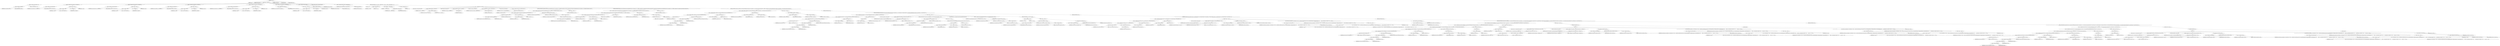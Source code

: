 digraph "&lt;init&gt;" {  
"76" [label = <(METHOD,&lt;init&gt;)<SUB>198</SUB>> ]
"8" [label = <(PARAM,this)<SUB>198</SUB>> ]
"77" [label = <(PARAM,final Class bean)<SUB>198</SUB>> ]
"78" [label = <(BLOCK,&lt;empty&gt;,&lt;empty&gt;)<SUB>198</SUB>> ]
"79" [label = <(&lt;operator&gt;.assignment,Method addText = null)<SUB>111</SUB>> ]
"80" [label = <(&lt;operator&gt;.fieldAccess,this.addText)<SUB>111</SUB>> ]
"81" [label = <(IDENTIFIER,this,Method addText = null)<SUB>111</SUB>> ]
"82" [label = <(FIELD_IDENTIFIER,addText,addText)<SUB>111</SUB>> ]
"83" [label = <(LITERAL,null,Method addText = null)<SUB>111</SUB>> ]
"84" [label = <(&lt;operator&gt;.assignment,this.attributeTypes = new Hashtable())<SUB>199</SUB>> ]
"85" [label = <(&lt;operator&gt;.fieldAccess,this.attributeTypes)<SUB>199</SUB>> ]
"86" [label = <(IDENTIFIER,this,this.attributeTypes = new Hashtable())<SUB>199</SUB>> ]
"87" [label = <(FIELD_IDENTIFIER,attributeTypes,attributeTypes)<SUB>199</SUB>> ]
"88" [label = <(BLOCK,&lt;empty&gt;,&lt;empty&gt;)<SUB>199</SUB>> ]
"89" [label = <(&lt;operator&gt;.assignment,&lt;empty&gt;)> ]
"90" [label = <(IDENTIFIER,$obj2,&lt;empty&gt;)> ]
"91" [label = <(&lt;operator&gt;.alloc,new Hashtable())<SUB>199</SUB>> ]
"92" [label = <(&lt;init&gt;,new Hashtable())<SUB>199</SUB>> ]
"93" [label = <(IDENTIFIER,$obj2,new Hashtable())> ]
"94" [label = <(IDENTIFIER,$obj2,&lt;empty&gt;)> ]
"95" [label = <(&lt;operator&gt;.assignment,this.attributeSetters = new Hashtable())<SUB>200</SUB>> ]
"96" [label = <(&lt;operator&gt;.fieldAccess,this.attributeSetters)<SUB>200</SUB>> ]
"97" [label = <(IDENTIFIER,this,this.attributeSetters = new Hashtable())<SUB>200</SUB>> ]
"98" [label = <(FIELD_IDENTIFIER,attributeSetters,attributeSetters)<SUB>200</SUB>> ]
"99" [label = <(BLOCK,&lt;empty&gt;,&lt;empty&gt;)<SUB>200</SUB>> ]
"100" [label = <(&lt;operator&gt;.assignment,&lt;empty&gt;)> ]
"101" [label = <(IDENTIFIER,$obj3,&lt;empty&gt;)> ]
"102" [label = <(&lt;operator&gt;.alloc,new Hashtable())<SUB>200</SUB>> ]
"103" [label = <(&lt;init&gt;,new Hashtable())<SUB>200</SUB>> ]
"104" [label = <(IDENTIFIER,$obj3,new Hashtable())> ]
"105" [label = <(IDENTIFIER,$obj3,&lt;empty&gt;)> ]
"106" [label = <(&lt;operator&gt;.assignment,this.nestedTypes = new Hashtable())<SUB>201</SUB>> ]
"107" [label = <(&lt;operator&gt;.fieldAccess,this.nestedTypes)<SUB>201</SUB>> ]
"108" [label = <(IDENTIFIER,this,this.nestedTypes = new Hashtable())<SUB>201</SUB>> ]
"109" [label = <(FIELD_IDENTIFIER,nestedTypes,nestedTypes)<SUB>201</SUB>> ]
"110" [label = <(BLOCK,&lt;empty&gt;,&lt;empty&gt;)<SUB>201</SUB>> ]
"111" [label = <(&lt;operator&gt;.assignment,&lt;empty&gt;)> ]
"112" [label = <(IDENTIFIER,$obj4,&lt;empty&gt;)> ]
"113" [label = <(&lt;operator&gt;.alloc,new Hashtable())<SUB>201</SUB>> ]
"114" [label = <(&lt;init&gt;,new Hashtable())<SUB>201</SUB>> ]
"115" [label = <(IDENTIFIER,$obj4,new Hashtable())> ]
"116" [label = <(IDENTIFIER,$obj4,&lt;empty&gt;)> ]
"117" [label = <(&lt;operator&gt;.assignment,this.nestedCreators = new Hashtable())<SUB>202</SUB>> ]
"118" [label = <(&lt;operator&gt;.fieldAccess,this.nestedCreators)<SUB>202</SUB>> ]
"119" [label = <(IDENTIFIER,this,this.nestedCreators = new Hashtable())<SUB>202</SUB>> ]
"120" [label = <(FIELD_IDENTIFIER,nestedCreators,nestedCreators)<SUB>202</SUB>> ]
"121" [label = <(BLOCK,&lt;empty&gt;,&lt;empty&gt;)<SUB>202</SUB>> ]
"122" [label = <(&lt;operator&gt;.assignment,&lt;empty&gt;)> ]
"123" [label = <(IDENTIFIER,$obj5,&lt;empty&gt;)> ]
"124" [label = <(&lt;operator&gt;.alloc,new Hashtable())<SUB>202</SUB>> ]
"125" [label = <(&lt;init&gt;,new Hashtable())<SUB>202</SUB>> ]
"126" [label = <(IDENTIFIER,$obj5,new Hashtable())> ]
"127" [label = <(IDENTIFIER,$obj5,&lt;empty&gt;)> ]
"128" [label = <(&lt;operator&gt;.assignment,this.nestedStorers = new Hashtable())<SUB>203</SUB>> ]
"129" [label = <(&lt;operator&gt;.fieldAccess,this.nestedStorers)<SUB>203</SUB>> ]
"130" [label = <(IDENTIFIER,this,this.nestedStorers = new Hashtable())<SUB>203</SUB>> ]
"131" [label = <(FIELD_IDENTIFIER,nestedStorers,nestedStorers)<SUB>203</SUB>> ]
"132" [label = <(BLOCK,&lt;empty&gt;,&lt;empty&gt;)<SUB>203</SUB>> ]
"133" [label = <(&lt;operator&gt;.assignment,&lt;empty&gt;)> ]
"134" [label = <(IDENTIFIER,$obj6,&lt;empty&gt;)> ]
"135" [label = <(&lt;operator&gt;.alloc,new Hashtable())<SUB>203</SUB>> ]
"136" [label = <(&lt;init&gt;,new Hashtable())<SUB>203</SUB>> ]
"137" [label = <(IDENTIFIER,$obj6,new Hashtable())> ]
"138" [label = <(IDENTIFIER,$obj6,&lt;empty&gt;)> ]
"139" [label = <(&lt;operator&gt;.assignment,this.bean = bean)<SUB>205</SUB>> ]
"140" [label = <(&lt;operator&gt;.fieldAccess,this.bean)<SUB>205</SUB>> ]
"7" [label = <(IDENTIFIER,this,this.bean = bean)<SUB>205</SUB>> ]
"141" [label = <(FIELD_IDENTIFIER,bean,bean)<SUB>205</SUB>> ]
"142" [label = <(IDENTIFIER,bean,this.bean = bean)<SUB>205</SUB>> ]
"143" [label = <(LOCAL,Method[] methods: java.lang.reflect.Method[])> ]
"144" [label = <(&lt;operator&gt;.assignment,Method[] methods = bean.getMethods())<SUB>207</SUB>> ]
"145" [label = <(IDENTIFIER,methods,Method[] methods = bean.getMethods())<SUB>207</SUB>> ]
"146" [label = <(getMethods,bean.getMethods())<SUB>207</SUB>> ]
"147" [label = <(IDENTIFIER,bean,bean.getMethods())<SUB>207</SUB>> ]
"148" [label = <(CONTROL_STRUCTURE,for (int i = 0; Some(i &lt; methods.length); i++),for (int i = 0; Some(i &lt; methods.length); i++))<SUB>208</SUB>> ]
"149" [label = <(LOCAL,int i: int)> ]
"150" [label = <(&lt;operator&gt;.assignment,int i = 0)<SUB>208</SUB>> ]
"151" [label = <(IDENTIFIER,i,int i = 0)<SUB>208</SUB>> ]
"152" [label = <(LITERAL,0,int i = 0)<SUB>208</SUB>> ]
"153" [label = <(&lt;operator&gt;.lessThan,i &lt; methods.length)<SUB>208</SUB>> ]
"154" [label = <(IDENTIFIER,i,i &lt; methods.length)<SUB>208</SUB>> ]
"155" [label = <(&lt;operator&gt;.fieldAccess,methods.length)<SUB>208</SUB>> ]
"156" [label = <(IDENTIFIER,methods,i &lt; methods.length)<SUB>208</SUB>> ]
"157" [label = <(FIELD_IDENTIFIER,length,length)<SUB>208</SUB>> ]
"158" [label = <(&lt;operator&gt;.postIncrement,i++)<SUB>208</SUB>> ]
"159" [label = <(IDENTIFIER,i,i++)<SUB>208</SUB>> ]
"160" [label = <(BLOCK,&lt;empty&gt;,&lt;empty&gt;)<SUB>208</SUB>> ]
"161" [label = <(LOCAL,Method m: java.lang.reflect.Method)> ]
"162" [label = <(&lt;operator&gt;.assignment,Method m = methods[i])<SUB>209</SUB>> ]
"163" [label = <(IDENTIFIER,m,Method m = methods[i])<SUB>209</SUB>> ]
"164" [label = <(&lt;operator&gt;.indexAccess,methods[i])<SUB>209</SUB>> ]
"165" [label = <(IDENTIFIER,methods,Method m = methods[i])<SUB>209</SUB>> ]
"166" [label = <(IDENTIFIER,i,Method m = methods[i])<SUB>209</SUB>> ]
"167" [label = <(LOCAL,String name: java.lang.String)> ]
"168" [label = <(&lt;operator&gt;.assignment,String name = m.getName())<SUB>210</SUB>> ]
"169" [label = <(IDENTIFIER,name,String name = m.getName())<SUB>210</SUB>> ]
"170" [label = <(getName,m.getName())<SUB>210</SUB>> ]
"171" [label = <(IDENTIFIER,m,m.getName())<SUB>210</SUB>> ]
"172" [label = <(LOCAL,Class returnType: java.lang.Class)> ]
"173" [label = <(&lt;operator&gt;.assignment,Class returnType = m.getReturnType())<SUB>211</SUB>> ]
"174" [label = <(IDENTIFIER,returnType,Class returnType = m.getReturnType())<SUB>211</SUB>> ]
"175" [label = <(getReturnType,m.getReturnType())<SUB>211</SUB>> ]
"176" [label = <(IDENTIFIER,m,m.getReturnType())<SUB>211</SUB>> ]
"177" [label = <(LOCAL,Class[] args: java.lang.Class[])> ]
"178" [label = <(&lt;operator&gt;.assignment,Class[] args = m.getParameterTypes())<SUB>212</SUB>> ]
"179" [label = <(IDENTIFIER,args,Class[] args = m.getParameterTypes())<SUB>212</SUB>> ]
"180" [label = <(getParameterTypes,m.getParameterTypes())<SUB>212</SUB>> ]
"181" [label = <(IDENTIFIER,m,m.getParameterTypes())<SUB>212</SUB>> ]
"182" [label = <(CONTROL_STRUCTURE,if (org.apache.tools.ant.Task.class.isAssignableFrom(bean) &amp;&amp; args.length == 1 &amp;&amp; isHiddenSetMethod(name, args[0])),if (org.apache.tools.ant.Task.class.isAssignableFrom(bean) &amp;&amp; args.length == 1 &amp;&amp; isHiddenSetMethod(name, args[0])))<SUB>215</SUB>> ]
"183" [label = <(&lt;operator&gt;.logicalAnd,org.apache.tools.ant.Task.class.isAssignableFrom(bean) &amp;&amp; args.length == 1 &amp;&amp; isHiddenSetMethod(name, args[0]))<SUB>215</SUB>> ]
"184" [label = <(&lt;operator&gt;.logicalAnd,org.apache.tools.ant.Task.class.isAssignableFrom(bean) &amp;&amp; args.length == 1)<SUB>215</SUB>> ]
"185" [label = <(isAssignableFrom,isAssignableFrom(bean))<SUB>215</SUB>> ]
"186" [label = <(&lt;operator&gt;.fieldAccess,org.apache.tools.ant.Task.class)<SUB>215</SUB>> ]
"187" [label = <(IDENTIFIER,org.apache.tools.ant.Task,isAssignableFrom(bean))<SUB>215</SUB>> ]
"188" [label = <(FIELD_IDENTIFIER,class,class)<SUB>215</SUB>> ]
"189" [label = <(IDENTIFIER,bean,isAssignableFrom(bean))<SUB>215</SUB>> ]
"190" [label = <(&lt;operator&gt;.equals,args.length == 1)<SUB>216</SUB>> ]
"191" [label = <(&lt;operator&gt;.fieldAccess,args.length)<SUB>216</SUB>> ]
"192" [label = <(IDENTIFIER,args,args.length == 1)<SUB>216</SUB>> ]
"193" [label = <(FIELD_IDENTIFIER,length,length)<SUB>216</SUB>> ]
"194" [label = <(LITERAL,1,args.length == 1)<SUB>216</SUB>> ]
"195" [label = <(isHiddenSetMethod,this.isHiddenSetMethod(name, args[0]))<SUB>216</SUB>> ]
"9" [label = <(IDENTIFIER,this,this.isHiddenSetMethod(name, args[0]))<SUB>216</SUB>> ]
"196" [label = <(IDENTIFIER,name,this.isHiddenSetMethod(name, args[0]))<SUB>216</SUB>> ]
"197" [label = <(&lt;operator&gt;.indexAccess,args[0])<SUB>216</SUB>> ]
"198" [label = <(IDENTIFIER,args,this.isHiddenSetMethod(name, args[0]))<SUB>216</SUB>> ]
"199" [label = <(LITERAL,0,this.isHiddenSetMethod(name, args[0]))<SUB>216</SUB>> ]
"200" [label = <(BLOCK,&lt;empty&gt;,&lt;empty&gt;)<SUB>216</SUB>> ]
"201" [label = <(CONTROL_STRUCTURE,continue;,continue;)<SUB>217</SUB>> ]
"202" [label = <(CONTROL_STRUCTURE,if (org.apache.tools.ant.TaskContainer.class.isAssignableFrom(bean) &amp;&amp; args.length == 1 &amp;&amp; &quot;addTask&quot;.equals(name) &amp;&amp; org.apache.tools.ant.Task.class.equals(args[0])),if (org.apache.tools.ant.TaskContainer.class.isAssignableFrom(bean) &amp;&amp; args.length == 1 &amp;&amp; &quot;addTask&quot;.equals(name) &amp;&amp; org.apache.tools.ant.Task.class.equals(args[0])))<SUB>221</SUB>> ]
"203" [label = <(&lt;operator&gt;.logicalAnd,org.apache.tools.ant.TaskContainer.class.isAssignableFrom(bean) &amp;&amp; args.length == 1 &amp;&amp; &quot;addTask&quot;.equals(name) &amp;&amp; org.apache.tools.ant.Task.class.equals(args[0]))<SUB>221</SUB>> ]
"204" [label = <(&lt;operator&gt;.logicalAnd,org.apache.tools.ant.TaskContainer.class.isAssignableFrom(bean) &amp;&amp; args.length == 1 &amp;&amp; &quot;addTask&quot;.equals(name))<SUB>221</SUB>> ]
"205" [label = <(&lt;operator&gt;.logicalAnd,org.apache.tools.ant.TaskContainer.class.isAssignableFrom(bean) &amp;&amp; args.length == 1)<SUB>221</SUB>> ]
"206" [label = <(isAssignableFrom,isAssignableFrom(bean))<SUB>221</SUB>> ]
"207" [label = <(&lt;operator&gt;.fieldAccess,org.apache.tools.ant.TaskContainer.class)<SUB>221</SUB>> ]
"208" [label = <(IDENTIFIER,org.apache.tools.ant.TaskContainer,isAssignableFrom(bean))<SUB>221</SUB>> ]
"209" [label = <(FIELD_IDENTIFIER,class,class)<SUB>221</SUB>> ]
"210" [label = <(IDENTIFIER,bean,isAssignableFrom(bean))<SUB>221</SUB>> ]
"211" [label = <(&lt;operator&gt;.equals,args.length == 1)<SUB>222</SUB>> ]
"212" [label = <(&lt;operator&gt;.fieldAccess,args.length)<SUB>222</SUB>> ]
"213" [label = <(IDENTIFIER,args,args.length == 1)<SUB>222</SUB>> ]
"214" [label = <(FIELD_IDENTIFIER,length,length)<SUB>222</SUB>> ]
"215" [label = <(LITERAL,1,args.length == 1)<SUB>222</SUB>> ]
"216" [label = <(equals,this.equals(name))<SUB>222</SUB>> ]
"217" [label = <(LITERAL,&quot;addTask&quot;,this.equals(name))<SUB>222</SUB>> ]
"218" [label = <(IDENTIFIER,name,this.equals(name))<SUB>222</SUB>> ]
"219" [label = <(equals,equals(args[0]))<SUB>223</SUB>> ]
"220" [label = <(&lt;operator&gt;.fieldAccess,org.apache.tools.ant.Task.class)<SUB>223</SUB>> ]
"221" [label = <(IDENTIFIER,org.apache.tools.ant.Task,equals(args[0]))<SUB>223</SUB>> ]
"222" [label = <(FIELD_IDENTIFIER,class,class)<SUB>223</SUB>> ]
"223" [label = <(&lt;operator&gt;.indexAccess,args[0])<SUB>223</SUB>> ]
"224" [label = <(IDENTIFIER,args,equals(args[0]))<SUB>223</SUB>> ]
"225" [label = <(LITERAL,0,equals(args[0]))<SUB>223</SUB>> ]
"226" [label = <(BLOCK,&lt;empty&gt;,&lt;empty&gt;)<SUB>223</SUB>> ]
"227" [label = <(CONTROL_STRUCTURE,continue;,continue;)<SUB>224</SUB>> ]
"228" [label = <(CONTROL_STRUCTURE,if (&quot;addText&quot;.equals(name) &amp;&amp; java.lang.Void.TYPE.equals(returnType) &amp;&amp; args.length == 1 &amp;&amp; java.lang.String.class.equals(args[0])),if (&quot;addText&quot;.equals(name) &amp;&amp; java.lang.Void.TYPE.equals(returnType) &amp;&amp; args.length == 1 &amp;&amp; java.lang.String.class.equals(args[0])))<SUB>228</SUB>> ]
"229" [label = <(&lt;operator&gt;.logicalAnd,&quot;addText&quot;.equals(name) &amp;&amp; java.lang.Void.TYPE.equals(returnType) &amp;&amp; args.length == 1 &amp;&amp; java.lang.String.class.equals(args[0]))<SUB>228</SUB>> ]
"230" [label = <(&lt;operator&gt;.logicalAnd,&quot;addText&quot;.equals(name) &amp;&amp; java.lang.Void.TYPE.equals(returnType) &amp;&amp; args.length == 1)<SUB>228</SUB>> ]
"231" [label = <(&lt;operator&gt;.logicalAnd,&quot;addText&quot;.equals(name) &amp;&amp; java.lang.Void.TYPE.equals(returnType))<SUB>228</SUB>> ]
"232" [label = <(equals,this.equals(name))<SUB>228</SUB>> ]
"233" [label = <(LITERAL,&quot;addText&quot;,this.equals(name))<SUB>228</SUB>> ]
"234" [label = <(IDENTIFIER,name,this.equals(name))<SUB>228</SUB>> ]
"235" [label = <(equals,java.lang.Void.TYPE.equals(returnType))<SUB>229</SUB>> ]
"236" [label = <(&lt;operator&gt;.fieldAccess,java.lang.Void.TYPE)<SUB>229</SUB>> ]
"237" [label = <(&lt;operator&gt;.fieldAccess,java.lang.Void)<SUB>229</SUB>> ]
"238" [label = <(&lt;operator&gt;.fieldAccess,java.lang)<SUB>229</SUB>> ]
"239" [label = <(IDENTIFIER,java,java.lang.Void.TYPE.equals(returnType))<SUB>229</SUB>> ]
"240" [label = <(FIELD_IDENTIFIER,lang,lang)<SUB>229</SUB>> ]
"241" [label = <(FIELD_IDENTIFIER,Void,Void)<SUB>229</SUB>> ]
"242" [label = <(FIELD_IDENTIFIER,TYPE,TYPE)<SUB>229</SUB>> ]
"243" [label = <(IDENTIFIER,returnType,java.lang.Void.TYPE.equals(returnType))<SUB>229</SUB>> ]
"244" [label = <(&lt;operator&gt;.equals,args.length == 1)<SUB>230</SUB>> ]
"245" [label = <(&lt;operator&gt;.fieldAccess,args.length)<SUB>230</SUB>> ]
"246" [label = <(IDENTIFIER,args,args.length == 1)<SUB>230</SUB>> ]
"247" [label = <(FIELD_IDENTIFIER,length,length)<SUB>230</SUB>> ]
"248" [label = <(LITERAL,1,args.length == 1)<SUB>230</SUB>> ]
"249" [label = <(equals,this.equals(args[0]))<SUB>231</SUB>> ]
"250" [label = <(&lt;operator&gt;.fieldAccess,java.lang.String.class)<SUB>231</SUB>> ]
"251" [label = <(IDENTIFIER,java.lang.String,this.equals(args[0]))<SUB>231</SUB>> ]
"252" [label = <(FIELD_IDENTIFIER,class,class)<SUB>231</SUB>> ]
"253" [label = <(&lt;operator&gt;.indexAccess,args[0])<SUB>231</SUB>> ]
"254" [label = <(IDENTIFIER,args,this.equals(args[0]))<SUB>231</SUB>> ]
"255" [label = <(LITERAL,0,this.equals(args[0]))<SUB>231</SUB>> ]
"256" [label = <(BLOCK,&lt;empty&gt;,&lt;empty&gt;)<SUB>231</SUB>> ]
"257" [label = <(&lt;operator&gt;.assignment,this.addText = methods[i])<SUB>233</SUB>> ]
"258" [label = <(&lt;operator&gt;.fieldAccess,this.addText)<SUB>233</SUB>> ]
"259" [label = <(IDENTIFIER,this,this.addText = methods[i])<SUB>233</SUB>> ]
"260" [label = <(FIELD_IDENTIFIER,addText,addText)<SUB>233</SUB>> ]
"261" [label = <(&lt;operator&gt;.indexAccess,methods[i])<SUB>233</SUB>> ]
"262" [label = <(IDENTIFIER,methods,this.addText = methods[i])<SUB>233</SUB>> ]
"263" [label = <(IDENTIFIER,i,this.addText = methods[i])<SUB>233</SUB>> ]
"264" [label = <(CONTROL_STRUCTURE,else,else)<SUB>235</SUB>> ]
"265" [label = <(CONTROL_STRUCTURE,if (name.startsWith(&quot;set&quot;) &amp;&amp; java.lang.Void.TYPE.equals(returnType) &amp;&amp; args.length == 1 &amp;&amp; !args[0].isArray()),if (name.startsWith(&quot;set&quot;) &amp;&amp; java.lang.Void.TYPE.equals(returnType) &amp;&amp; args.length == 1 &amp;&amp; !args[0].isArray()))<SUB>235</SUB>> ]
"266" [label = <(&lt;operator&gt;.logicalAnd,name.startsWith(&quot;set&quot;) &amp;&amp; java.lang.Void.TYPE.equals(returnType) &amp;&amp; args.length == 1 &amp;&amp; !args[0].isArray())<SUB>235</SUB>> ]
"267" [label = <(&lt;operator&gt;.logicalAnd,name.startsWith(&quot;set&quot;) &amp;&amp; java.lang.Void.TYPE.equals(returnType) &amp;&amp; args.length == 1)<SUB>235</SUB>> ]
"268" [label = <(&lt;operator&gt;.logicalAnd,name.startsWith(&quot;set&quot;) &amp;&amp; java.lang.Void.TYPE.equals(returnType))<SUB>235</SUB>> ]
"269" [label = <(startsWith,name.startsWith(&quot;set&quot;))<SUB>235</SUB>> ]
"270" [label = <(IDENTIFIER,name,name.startsWith(&quot;set&quot;))<SUB>235</SUB>> ]
"271" [label = <(LITERAL,&quot;set&quot;,name.startsWith(&quot;set&quot;))<SUB>235</SUB>> ]
"272" [label = <(equals,java.lang.Void.TYPE.equals(returnType))<SUB>236</SUB>> ]
"273" [label = <(&lt;operator&gt;.fieldAccess,java.lang.Void.TYPE)<SUB>236</SUB>> ]
"274" [label = <(&lt;operator&gt;.fieldAccess,java.lang.Void)<SUB>236</SUB>> ]
"275" [label = <(&lt;operator&gt;.fieldAccess,java.lang)<SUB>236</SUB>> ]
"276" [label = <(IDENTIFIER,java,java.lang.Void.TYPE.equals(returnType))<SUB>236</SUB>> ]
"277" [label = <(FIELD_IDENTIFIER,lang,lang)<SUB>236</SUB>> ]
"278" [label = <(FIELD_IDENTIFIER,Void,Void)<SUB>236</SUB>> ]
"279" [label = <(FIELD_IDENTIFIER,TYPE,TYPE)<SUB>236</SUB>> ]
"280" [label = <(IDENTIFIER,returnType,java.lang.Void.TYPE.equals(returnType))<SUB>236</SUB>> ]
"281" [label = <(&lt;operator&gt;.equals,args.length == 1)<SUB>237</SUB>> ]
"282" [label = <(&lt;operator&gt;.fieldAccess,args.length)<SUB>237</SUB>> ]
"283" [label = <(IDENTIFIER,args,args.length == 1)<SUB>237</SUB>> ]
"284" [label = <(FIELD_IDENTIFIER,length,length)<SUB>237</SUB>> ]
"285" [label = <(LITERAL,1,args.length == 1)<SUB>237</SUB>> ]
"286" [label = <(&lt;operator&gt;.logicalNot,!args[0].isArray())<SUB>238</SUB>> ]
"287" [label = <(isArray,this.isArray())<SUB>238</SUB>> ]
"288" [label = <(&lt;operator&gt;.indexAccess,args[0])<SUB>238</SUB>> ]
"289" [label = <(IDENTIFIER,args,this.isArray())<SUB>238</SUB>> ]
"290" [label = <(LITERAL,0,this.isArray())<SUB>238</SUB>> ]
"291" [label = <(BLOCK,&lt;empty&gt;,&lt;empty&gt;)<SUB>238</SUB>> ]
"292" [label = <(LOCAL,String propName: java.lang.String)> ]
"293" [label = <(&lt;operator&gt;.assignment,String propName = this.getPropertyName(name, &quot;set&quot;))<SUB>240</SUB>> ]
"294" [label = <(IDENTIFIER,propName,String propName = this.getPropertyName(name, &quot;set&quot;))<SUB>240</SUB>> ]
"295" [label = <(getPropertyName,this.getPropertyName(name, &quot;set&quot;))<SUB>240</SUB>> ]
"10" [label = <(IDENTIFIER,this,this.getPropertyName(name, &quot;set&quot;))<SUB>240</SUB>> ]
"296" [label = <(IDENTIFIER,name,this.getPropertyName(name, &quot;set&quot;))<SUB>240</SUB>> ]
"297" [label = <(LITERAL,&quot;set&quot;,this.getPropertyName(name, &quot;set&quot;))<SUB>240</SUB>> ]
"298" [label = <(CONTROL_STRUCTURE,if (attributeSetters.get(propName) != null),if (attributeSetters.get(propName) != null))<SUB>241</SUB>> ]
"299" [label = <(&lt;operator&gt;.notEquals,attributeSetters.get(propName) != null)<SUB>241</SUB>> ]
"300" [label = <(get,attributeSetters.get(propName))<SUB>241</SUB>> ]
"301" [label = <(&lt;operator&gt;.fieldAccess,this.attributeSetters)<SUB>241</SUB>> ]
"302" [label = <(IDENTIFIER,this,attributeSetters.get(propName))<SUB>241</SUB>> ]
"303" [label = <(FIELD_IDENTIFIER,attributeSetters,attributeSetters)<SUB>241</SUB>> ]
"304" [label = <(IDENTIFIER,propName,attributeSetters.get(propName))<SUB>241</SUB>> ]
"305" [label = <(LITERAL,null,attributeSetters.get(propName) != null)<SUB>241</SUB>> ]
"306" [label = <(BLOCK,&lt;empty&gt;,&lt;empty&gt;)<SUB>241</SUB>> ]
"307" [label = <(CONTROL_STRUCTURE,if (java.lang.String.class.equals(args[0])),if (java.lang.String.class.equals(args[0])))<SUB>242</SUB>> ]
"308" [label = <(equals,this.equals(args[0]))<SUB>242</SUB>> ]
"309" [label = <(&lt;operator&gt;.fieldAccess,java.lang.String.class)<SUB>242</SUB>> ]
"310" [label = <(IDENTIFIER,java.lang.String,this.equals(args[0]))<SUB>242</SUB>> ]
"311" [label = <(FIELD_IDENTIFIER,class,class)<SUB>242</SUB>> ]
"312" [label = <(&lt;operator&gt;.indexAccess,args[0])<SUB>242</SUB>> ]
"313" [label = <(IDENTIFIER,args,this.equals(args[0]))<SUB>242</SUB>> ]
"314" [label = <(LITERAL,0,this.equals(args[0]))<SUB>242</SUB>> ]
"315" [label = <(BLOCK,&lt;empty&gt;,&lt;empty&gt;)<SUB>242</SUB>> ]
"316" [label = <(CONTROL_STRUCTURE,continue;,continue;)<SUB>249</SUB>> ]
"317" [label = <(LOCAL,AttributeSetter as: org.apache.tools.ant.IntrospectionHelper$AttributeSetter)> ]
"318" [label = <(&lt;operator&gt;.assignment,IntrospectionHelper$AttributeSetter as = this.createAttributeSetter(m, args[0]))<SUB>262</SUB>> ]
"319" [label = <(IDENTIFIER,as,IntrospectionHelper$AttributeSetter as = this.createAttributeSetter(m, args[0]))<SUB>262</SUB>> ]
"320" [label = <(createAttributeSetter,this.createAttributeSetter(m, args[0]))<SUB>262</SUB>> ]
"11" [label = <(IDENTIFIER,this,this.createAttributeSetter(m, args[0]))<SUB>262</SUB>> ]
"321" [label = <(IDENTIFIER,m,this.createAttributeSetter(m, args[0]))<SUB>262</SUB>> ]
"322" [label = <(&lt;operator&gt;.indexAccess,args[0])<SUB>262</SUB>> ]
"323" [label = <(IDENTIFIER,args,this.createAttributeSetter(m, args[0]))<SUB>262</SUB>> ]
"324" [label = <(LITERAL,0,this.createAttributeSetter(m, args[0]))<SUB>262</SUB>> ]
"325" [label = <(CONTROL_STRUCTURE,if (as != null),if (as != null))<SUB>263</SUB>> ]
"326" [label = <(&lt;operator&gt;.notEquals,as != null)<SUB>263</SUB>> ]
"327" [label = <(IDENTIFIER,as,as != null)<SUB>263</SUB>> ]
"328" [label = <(LITERAL,null,as != null)<SUB>263</SUB>> ]
"329" [label = <(BLOCK,&lt;empty&gt;,&lt;empty&gt;)<SUB>263</SUB>> ]
"330" [label = <(put,attributeTypes.put(propName, args[0]))<SUB>264</SUB>> ]
"331" [label = <(&lt;operator&gt;.fieldAccess,this.attributeTypes)<SUB>264</SUB>> ]
"332" [label = <(IDENTIFIER,this,attributeTypes.put(propName, args[0]))<SUB>264</SUB>> ]
"333" [label = <(FIELD_IDENTIFIER,attributeTypes,attributeTypes)<SUB>264</SUB>> ]
"334" [label = <(IDENTIFIER,propName,attributeTypes.put(propName, args[0]))<SUB>264</SUB>> ]
"335" [label = <(&lt;operator&gt;.indexAccess,args[0])<SUB>264</SUB>> ]
"336" [label = <(IDENTIFIER,args,attributeTypes.put(propName, args[0]))<SUB>264</SUB>> ]
"337" [label = <(LITERAL,0,attributeTypes.put(propName, args[0]))<SUB>264</SUB>> ]
"338" [label = <(put,attributeSetters.put(propName, as))<SUB>265</SUB>> ]
"339" [label = <(&lt;operator&gt;.fieldAccess,this.attributeSetters)<SUB>265</SUB>> ]
"340" [label = <(IDENTIFIER,this,attributeSetters.put(propName, as))<SUB>265</SUB>> ]
"341" [label = <(FIELD_IDENTIFIER,attributeSetters,attributeSetters)<SUB>265</SUB>> ]
"342" [label = <(IDENTIFIER,propName,attributeSetters.put(propName, as))<SUB>265</SUB>> ]
"343" [label = <(IDENTIFIER,as,attributeSetters.put(propName, as))<SUB>265</SUB>> ]
"344" [label = <(CONTROL_STRUCTURE,else,else)<SUB>268</SUB>> ]
"345" [label = <(CONTROL_STRUCTURE,if (name.startsWith(&quot;create&quot;) &amp;&amp; !returnType.isArray() &amp;&amp; !returnType.isPrimitive() &amp;&amp; args.length == 0),if (name.startsWith(&quot;create&quot;) &amp;&amp; !returnType.isArray() &amp;&amp; !returnType.isPrimitive() &amp;&amp; args.length == 0))<SUB>268</SUB>> ]
"346" [label = <(&lt;operator&gt;.logicalAnd,name.startsWith(&quot;create&quot;) &amp;&amp; !returnType.isArray() &amp;&amp; !returnType.isPrimitive() &amp;&amp; args.length == 0)<SUB>268</SUB>> ]
"347" [label = <(&lt;operator&gt;.logicalAnd,name.startsWith(&quot;create&quot;) &amp;&amp; !returnType.isArray() &amp;&amp; !returnType.isPrimitive())<SUB>268</SUB>> ]
"348" [label = <(&lt;operator&gt;.logicalAnd,name.startsWith(&quot;create&quot;) &amp;&amp; !returnType.isArray())<SUB>268</SUB>> ]
"349" [label = <(startsWith,name.startsWith(&quot;create&quot;))<SUB>268</SUB>> ]
"350" [label = <(IDENTIFIER,name,name.startsWith(&quot;create&quot;))<SUB>268</SUB>> ]
"351" [label = <(LITERAL,&quot;create&quot;,name.startsWith(&quot;create&quot;))<SUB>268</SUB>> ]
"352" [label = <(&lt;operator&gt;.logicalNot,!returnType.isArray())<SUB>269</SUB>> ]
"353" [label = <(isArray,returnType.isArray())<SUB>269</SUB>> ]
"354" [label = <(IDENTIFIER,returnType,returnType.isArray())<SUB>269</SUB>> ]
"355" [label = <(&lt;operator&gt;.logicalNot,!returnType.isPrimitive())<SUB>270</SUB>> ]
"356" [label = <(isPrimitive,returnType.isPrimitive())<SUB>270</SUB>> ]
"357" [label = <(IDENTIFIER,returnType,returnType.isPrimitive())<SUB>270</SUB>> ]
"358" [label = <(&lt;operator&gt;.equals,args.length == 0)<SUB>271</SUB>> ]
"359" [label = <(&lt;operator&gt;.fieldAccess,args.length)<SUB>271</SUB>> ]
"360" [label = <(IDENTIFIER,args,args.length == 0)<SUB>271</SUB>> ]
"361" [label = <(FIELD_IDENTIFIER,length,length)<SUB>271</SUB>> ]
"362" [label = <(LITERAL,0,args.length == 0)<SUB>271</SUB>> ]
"363" [label = <(BLOCK,&lt;empty&gt;,&lt;empty&gt;)<SUB>271</SUB>> ]
"364" [label = <(LOCAL,String propName: java.lang.String)> ]
"365" [label = <(&lt;operator&gt;.assignment,String propName = this.getPropertyName(name, &quot;create&quot;))<SUB>273</SUB>> ]
"366" [label = <(IDENTIFIER,propName,String propName = this.getPropertyName(name, &quot;create&quot;))<SUB>273</SUB>> ]
"367" [label = <(getPropertyName,this.getPropertyName(name, &quot;create&quot;))<SUB>273</SUB>> ]
"12" [label = <(IDENTIFIER,this,this.getPropertyName(name, &quot;create&quot;))<SUB>273</SUB>> ]
"368" [label = <(IDENTIFIER,name,this.getPropertyName(name, &quot;create&quot;))<SUB>273</SUB>> ]
"369" [label = <(LITERAL,&quot;create&quot;,this.getPropertyName(name, &quot;create&quot;))<SUB>273</SUB>> ]
"370" [label = <(put,nestedTypes.put(propName, returnType))<SUB>274</SUB>> ]
"371" [label = <(&lt;operator&gt;.fieldAccess,this.nestedTypes)<SUB>274</SUB>> ]
"372" [label = <(IDENTIFIER,this,nestedTypes.put(propName, returnType))<SUB>274</SUB>> ]
"373" [label = <(FIELD_IDENTIFIER,nestedTypes,nestedTypes)<SUB>274</SUB>> ]
"374" [label = <(IDENTIFIER,propName,nestedTypes.put(propName, returnType))<SUB>274</SUB>> ]
"375" [label = <(IDENTIFIER,returnType,nestedTypes.put(propName, returnType))<SUB>274</SUB>> ]
"376" [label = <(put,nestedCreators.put(propName, new NestedCreator() {\012\012    public Object create(Object parent) throws InvocationTargetException, IllegalAccessException {\012        return m.invoke(parent, new Object[] {});\012    }\012}))<SUB>275</SUB>> ]
"377" [label = <(&lt;operator&gt;.fieldAccess,this.nestedCreators)<SUB>275</SUB>> ]
"378" [label = <(IDENTIFIER,this,nestedCreators.put(propName, new NestedCreator() {\012\012    public Object create(Object parent) throws InvocationTargetException, IllegalAccessException {\012        return m.invoke(parent, new Object[] {});\012    }\012}))<SUB>275</SUB>> ]
"379" [label = <(FIELD_IDENTIFIER,nestedCreators,nestedCreators)<SUB>275</SUB>> ]
"380" [label = <(IDENTIFIER,propName,nestedCreators.put(propName, new NestedCreator() {\012\012    public Object create(Object parent) throws InvocationTargetException, IllegalAccessException {\012        return m.invoke(parent, new Object[] {});\012    }\012}))<SUB>275</SUB>> ]
"381" [label = <(BLOCK,&lt;empty&gt;,&lt;empty&gt;)<SUB>275</SUB>> ]
"382" [label = <(&lt;operator&gt;.assignment,&lt;empty&gt;)> ]
"383" [label = <(IDENTIFIER,$obj7,&lt;empty&gt;)> ]
"384" [label = <(&lt;operator&gt;.alloc,new NestedCreator() {\012\012    public Object create(Object parent) throws InvocationTargetException, IllegalAccessException {\012        return m.invoke(parent, new Object[] {});\012    }\012})<SUB>275</SUB>> ]
"385" [label = <(&lt;init&gt;,new NestedCreator() {\012\012    public Object create(Object parent) throws InvocationTargetException, IllegalAccessException {\012        return m.invoke(parent, new Object[] {});\012    }\012})<SUB>275</SUB>> ]
"386" [label = <(IDENTIFIER,$obj7,new NestedCreator() {\012\012    public Object create(Object parent) throws InvocationTargetException, IllegalAccessException {\012        return m.invoke(parent, new Object[] {});\012    }\012})> ]
"387" [label = <(IDENTIFIER,$obj7,&lt;empty&gt;)> ]
"388" [label = <(remove,nestedStorers.remove(propName))<SUB>285</SUB>> ]
"389" [label = <(&lt;operator&gt;.fieldAccess,this.nestedStorers)<SUB>285</SUB>> ]
"390" [label = <(IDENTIFIER,this,nestedStorers.remove(propName))<SUB>285</SUB>> ]
"391" [label = <(FIELD_IDENTIFIER,nestedStorers,nestedStorers)<SUB>285</SUB>> ]
"392" [label = <(IDENTIFIER,propName,nestedStorers.remove(propName))<SUB>285</SUB>> ]
"393" [label = <(CONTROL_STRUCTURE,else,else)<SUB>287</SUB>> ]
"394" [label = <(CONTROL_STRUCTURE,if (name.startsWith(&quot;addConfigured&quot;) &amp;&amp; java.lang.Void.TYPE.equals(returnType) &amp;&amp; args.length == 1 &amp;&amp; !java.lang.String.class.equals(args[0]) &amp;&amp; !args[0].isArray() &amp;&amp; !args[0].isPrimitive()),if (name.startsWith(&quot;addConfigured&quot;) &amp;&amp; java.lang.Void.TYPE.equals(returnType) &amp;&amp; args.length == 1 &amp;&amp; !java.lang.String.class.equals(args[0]) &amp;&amp; !args[0].isArray() &amp;&amp; !args[0].isPrimitive()))<SUB>287</SUB>> ]
"395" [label = <(&lt;operator&gt;.logicalAnd,name.startsWith(&quot;addConfigured&quot;) &amp;&amp; java.lang.Void.TYPE.equals(returnType) &amp;&amp; args.length == 1 &amp;&amp; !java.lang.String.class.equals(args[0]) &amp;&amp; !args[0].isArray() &amp;&amp; !args[0].isPrimitive())<SUB>287</SUB>> ]
"396" [label = <(&lt;operator&gt;.logicalAnd,name.startsWith(&quot;addConfigured&quot;) &amp;&amp; java.lang.Void.TYPE.equals(returnType) &amp;&amp; args.length == 1 &amp;&amp; !java.lang.String.class.equals(args[0]) &amp;&amp; !args[0].isArray())<SUB>287</SUB>> ]
"397" [label = <(&lt;operator&gt;.logicalAnd,name.startsWith(&quot;addConfigured&quot;) &amp;&amp; java.lang.Void.TYPE.equals(returnType) &amp;&amp; args.length == 1 &amp;&amp; !java.lang.String.class.equals(args[0]))<SUB>287</SUB>> ]
"398" [label = <(&lt;operator&gt;.logicalAnd,name.startsWith(&quot;addConfigured&quot;) &amp;&amp; java.lang.Void.TYPE.equals(returnType) &amp;&amp; args.length == 1)<SUB>287</SUB>> ]
"399" [label = <(&lt;operator&gt;.logicalAnd,name.startsWith(&quot;addConfigured&quot;) &amp;&amp; java.lang.Void.TYPE.equals(returnType))<SUB>287</SUB>> ]
"400" [label = <(startsWith,name.startsWith(&quot;addConfigured&quot;))<SUB>287</SUB>> ]
"401" [label = <(IDENTIFIER,name,name.startsWith(&quot;addConfigured&quot;))<SUB>287</SUB>> ]
"402" [label = <(LITERAL,&quot;addConfigured&quot;,name.startsWith(&quot;addConfigured&quot;))<SUB>287</SUB>> ]
"403" [label = <(equals,java.lang.Void.TYPE.equals(returnType))<SUB>288</SUB>> ]
"404" [label = <(&lt;operator&gt;.fieldAccess,java.lang.Void.TYPE)<SUB>288</SUB>> ]
"405" [label = <(&lt;operator&gt;.fieldAccess,java.lang.Void)<SUB>288</SUB>> ]
"406" [label = <(&lt;operator&gt;.fieldAccess,java.lang)<SUB>288</SUB>> ]
"407" [label = <(IDENTIFIER,java,java.lang.Void.TYPE.equals(returnType))<SUB>288</SUB>> ]
"408" [label = <(FIELD_IDENTIFIER,lang,lang)<SUB>288</SUB>> ]
"409" [label = <(FIELD_IDENTIFIER,Void,Void)<SUB>288</SUB>> ]
"410" [label = <(FIELD_IDENTIFIER,TYPE,TYPE)<SUB>288</SUB>> ]
"411" [label = <(IDENTIFIER,returnType,java.lang.Void.TYPE.equals(returnType))<SUB>288</SUB>> ]
"412" [label = <(&lt;operator&gt;.equals,args.length == 1)<SUB>289</SUB>> ]
"413" [label = <(&lt;operator&gt;.fieldAccess,args.length)<SUB>289</SUB>> ]
"414" [label = <(IDENTIFIER,args,args.length == 1)<SUB>289</SUB>> ]
"415" [label = <(FIELD_IDENTIFIER,length,length)<SUB>289</SUB>> ]
"416" [label = <(LITERAL,1,args.length == 1)<SUB>289</SUB>> ]
"417" [label = <(&lt;operator&gt;.logicalNot,!java.lang.String.class.equals(args[0]))<SUB>290</SUB>> ]
"418" [label = <(equals,this.equals(args[0]))<SUB>290</SUB>> ]
"419" [label = <(&lt;operator&gt;.fieldAccess,java.lang.String.class)<SUB>290</SUB>> ]
"420" [label = <(IDENTIFIER,java.lang.String,this.equals(args[0]))<SUB>290</SUB>> ]
"421" [label = <(FIELD_IDENTIFIER,class,class)<SUB>290</SUB>> ]
"422" [label = <(&lt;operator&gt;.indexAccess,args[0])<SUB>290</SUB>> ]
"423" [label = <(IDENTIFIER,args,this.equals(args[0]))<SUB>290</SUB>> ]
"424" [label = <(LITERAL,0,this.equals(args[0]))<SUB>290</SUB>> ]
"425" [label = <(&lt;operator&gt;.logicalNot,!args[0].isArray())<SUB>291</SUB>> ]
"426" [label = <(isArray,this.isArray())<SUB>291</SUB>> ]
"427" [label = <(&lt;operator&gt;.indexAccess,args[0])<SUB>291</SUB>> ]
"428" [label = <(IDENTIFIER,args,this.isArray())<SUB>291</SUB>> ]
"429" [label = <(LITERAL,0,this.isArray())<SUB>291</SUB>> ]
"430" [label = <(&lt;operator&gt;.logicalNot,!args[0].isPrimitive())<SUB>292</SUB>> ]
"431" [label = <(isPrimitive,this.isPrimitive())<SUB>292</SUB>> ]
"432" [label = <(&lt;operator&gt;.indexAccess,args[0])<SUB>292</SUB>> ]
"433" [label = <(IDENTIFIER,args,this.isPrimitive())<SUB>292</SUB>> ]
"434" [label = <(LITERAL,0,this.isPrimitive())<SUB>292</SUB>> ]
"435" [label = <(BLOCK,&lt;empty&gt;,&lt;empty&gt;)<SUB>292</SUB>> ]
"436" [label = <(CONTROL_STRUCTURE,try,try)<SUB>294</SUB>> ]
"437" [label = <(BLOCK,try,try)<SUB>294</SUB>> ]
"438" [label = <(LOCAL,Constructor c: java.lang.reflect.Constructor)> ]
"439" [label = <(&lt;operator&gt;.assignment,Constructor c = this.getConstructor(new Class[] {}))<SUB>295</SUB>> ]
"440" [label = <(IDENTIFIER,c,Constructor c = this.getConstructor(new Class[] {}))<SUB>295</SUB>> ]
"441" [label = <(getConstructor,this.getConstructor(new Class[] {}))<SUB>296</SUB>> ]
"442" [label = <(&lt;operator&gt;.indexAccess,args[0])<SUB>296</SUB>> ]
"443" [label = <(IDENTIFIER,args,this.getConstructor(new Class[] {}))<SUB>296</SUB>> ]
"444" [label = <(LITERAL,0,this.getConstructor(new Class[] {}))<SUB>296</SUB>> ]
"445" [label = <(&lt;operator&gt;.arrayInitializer,&lt;operator&gt;.arrayInitializer)<SUB>296</SUB>> ]
"446" [label = <(&lt;operator&gt;.arrayInitializer,new Class[] {})<SUB>296</SUB>> ]
"447" [label = <(LOCAL,String propName: java.lang.String)> ]
"448" [label = <(&lt;operator&gt;.assignment,String propName = this.getPropertyName(name, &quot;addConfigured&quot;))<SUB>297</SUB>> ]
"449" [label = <(IDENTIFIER,propName,String propName = this.getPropertyName(name, &quot;addConfigured&quot;))<SUB>297</SUB>> ]
"450" [label = <(getPropertyName,this.getPropertyName(name, &quot;addConfigured&quot;))<SUB>297</SUB>> ]
"13" [label = <(IDENTIFIER,this,this.getPropertyName(name, &quot;addConfigured&quot;))<SUB>297</SUB>> ]
"451" [label = <(IDENTIFIER,name,this.getPropertyName(name, &quot;addConfigured&quot;))<SUB>297</SUB>> ]
"452" [label = <(LITERAL,&quot;addConfigured&quot;,this.getPropertyName(name, &quot;addConfigured&quot;))<SUB>297</SUB>> ]
"453" [label = <(put,nestedTypes.put(propName, args[0]))<SUB>298</SUB>> ]
"454" [label = <(&lt;operator&gt;.fieldAccess,this.nestedTypes)<SUB>298</SUB>> ]
"455" [label = <(IDENTIFIER,this,nestedTypes.put(propName, args[0]))<SUB>298</SUB>> ]
"456" [label = <(FIELD_IDENTIFIER,nestedTypes,nestedTypes)<SUB>298</SUB>> ]
"457" [label = <(IDENTIFIER,propName,nestedTypes.put(propName, args[0]))<SUB>298</SUB>> ]
"458" [label = <(&lt;operator&gt;.indexAccess,args[0])<SUB>298</SUB>> ]
"459" [label = <(IDENTIFIER,args,nestedTypes.put(propName, args[0]))<SUB>298</SUB>> ]
"460" [label = <(LITERAL,0,nestedTypes.put(propName, args[0]))<SUB>298</SUB>> ]
"461" [label = <(put,nestedCreators.put(propName, new NestedCreator() {\012\012    public Object create(Object parent) throws InvocationTargetException, IllegalAccessException, InstantiationException {\012        Object o = c.newInstance(new Object[] {});\012        return o;\012    }\012}))<SUB>299</SUB>> ]
"462" [label = <(&lt;operator&gt;.fieldAccess,this.nestedCreators)<SUB>299</SUB>> ]
"463" [label = <(IDENTIFIER,this,nestedCreators.put(propName, new NestedCreator() {\012\012    public Object create(Object parent) throws InvocationTargetException, IllegalAccessException, InstantiationException {\012        Object o = c.newInstance(new Object[] {});\012        return o;\012    }\012}))<SUB>299</SUB>> ]
"464" [label = <(FIELD_IDENTIFIER,nestedCreators,nestedCreators)<SUB>299</SUB>> ]
"465" [label = <(IDENTIFIER,propName,nestedCreators.put(propName, new NestedCreator() {\012\012    public Object create(Object parent) throws InvocationTargetException, IllegalAccessException, InstantiationException {\012        Object o = c.newInstance(new Object[] {});\012        return o;\012    }\012}))<SUB>299</SUB>> ]
"466" [label = <(BLOCK,&lt;empty&gt;,&lt;empty&gt;)<SUB>299</SUB>> ]
"467" [label = <(&lt;operator&gt;.assignment,&lt;empty&gt;)> ]
"468" [label = <(IDENTIFIER,$obj8,&lt;empty&gt;)> ]
"469" [label = <(&lt;operator&gt;.alloc,new NestedCreator() {\012\012    public Object create(Object parent) throws InvocationTargetException, IllegalAccessException, InstantiationException {\012        Object o = c.newInstance(new Object[] {});\012        return o;\012    }\012})<SUB>299</SUB>> ]
"470" [label = <(&lt;init&gt;,new NestedCreator() {\012\012    public Object create(Object parent) throws InvocationTargetException, IllegalAccessException, InstantiationException {\012        Object o = c.newInstance(new Object[] {});\012        return o;\012    }\012})<SUB>299</SUB>> ]
"471" [label = <(IDENTIFIER,$obj8,new NestedCreator() {\012\012    public Object create(Object parent) throws InvocationTargetException, IllegalAccessException, InstantiationException {\012        Object o = c.newInstance(new Object[] {});\012        return o;\012    }\012})> ]
"472" [label = <(IDENTIFIER,$obj8,&lt;empty&gt;)> ]
"473" [label = <(put,nestedStorers.put(propName, new NestedStorer() {\012\012    public void store(Object parent, Object child) throws InvocationTargetException, IllegalAccessException, InstantiationException {\012        m.invoke(parent, new Object[] { child });\012    }\012}))<SUB>309</SUB>> ]
"474" [label = <(&lt;operator&gt;.fieldAccess,this.nestedStorers)<SUB>309</SUB>> ]
"475" [label = <(IDENTIFIER,this,nestedStorers.put(propName, new NestedStorer() {\012\012    public void store(Object parent, Object child) throws InvocationTargetException, IllegalAccessException, InstantiationException {\012        m.invoke(parent, new Object[] { child });\012    }\012}))<SUB>309</SUB>> ]
"476" [label = <(FIELD_IDENTIFIER,nestedStorers,nestedStorers)<SUB>309</SUB>> ]
"477" [label = <(IDENTIFIER,propName,nestedStorers.put(propName, new NestedStorer() {\012\012    public void store(Object parent, Object child) throws InvocationTargetException, IllegalAccessException, InstantiationException {\012        m.invoke(parent, new Object[] { child });\012    }\012}))<SUB>309</SUB>> ]
"478" [label = <(BLOCK,&lt;empty&gt;,&lt;empty&gt;)<SUB>309</SUB>> ]
"479" [label = <(&lt;operator&gt;.assignment,&lt;empty&gt;)> ]
"480" [label = <(IDENTIFIER,$obj9,&lt;empty&gt;)> ]
"481" [label = <(&lt;operator&gt;.alloc,new NestedStorer() {\012\012    public void store(Object parent, Object child) throws InvocationTargetException, IllegalAccessException, InstantiationException {\012        m.invoke(parent, new Object[] { child });\012    }\012})<SUB>309</SUB>> ]
"482" [label = <(&lt;init&gt;,new NestedStorer() {\012\012    public void store(Object parent, Object child) throws InvocationTargetException, IllegalAccessException, InstantiationException {\012        m.invoke(parent, new Object[] { child });\012    }\012})<SUB>309</SUB>> ]
"483" [label = <(IDENTIFIER,$obj9,new NestedStorer() {\012\012    public void store(Object parent, Object child) throws InvocationTargetException, IllegalAccessException, InstantiationException {\012        m.invoke(parent, new Object[] { child });\012    }\012})> ]
"484" [label = <(IDENTIFIER,$obj9,&lt;empty&gt;)> ]
"485" [label = <(BLOCK,catch,catch)> ]
"486" [label = <(BLOCK,&lt;empty&gt;,&lt;empty&gt;)<SUB>318</SUB>> ]
"487" [label = <(CONTROL_STRUCTURE,else,else)<SUB>320</SUB>> ]
"488" [label = <(CONTROL_STRUCTURE,if (name.startsWith(&quot;add&quot;) &amp;&amp; java.lang.Void.TYPE.equals(returnType) &amp;&amp; args.length == 1 &amp;&amp; !java.lang.String.class.equals(args[0]) &amp;&amp; !args[0].isArray() &amp;&amp; !args[0].isPrimitive()),if (name.startsWith(&quot;add&quot;) &amp;&amp; java.lang.Void.TYPE.equals(returnType) &amp;&amp; args.length == 1 &amp;&amp; !java.lang.String.class.equals(args[0]) &amp;&amp; !args[0].isArray() &amp;&amp; !args[0].isPrimitive()))<SUB>320</SUB>> ]
"489" [label = <(&lt;operator&gt;.logicalAnd,name.startsWith(&quot;add&quot;) &amp;&amp; java.lang.Void.TYPE.equals(returnType) &amp;&amp; args.length == 1 &amp;&amp; !java.lang.String.class.equals(args[0]) &amp;&amp; !args[0].isArray() &amp;&amp; !args[0].isPrimitive())<SUB>320</SUB>> ]
"490" [label = <(&lt;operator&gt;.logicalAnd,name.startsWith(&quot;add&quot;) &amp;&amp; java.lang.Void.TYPE.equals(returnType) &amp;&amp; args.length == 1 &amp;&amp; !java.lang.String.class.equals(args[0]) &amp;&amp; !args[0].isArray())<SUB>320</SUB>> ]
"491" [label = <(&lt;operator&gt;.logicalAnd,name.startsWith(&quot;add&quot;) &amp;&amp; java.lang.Void.TYPE.equals(returnType) &amp;&amp; args.length == 1 &amp;&amp; !java.lang.String.class.equals(args[0]))<SUB>320</SUB>> ]
"492" [label = <(&lt;operator&gt;.logicalAnd,name.startsWith(&quot;add&quot;) &amp;&amp; java.lang.Void.TYPE.equals(returnType) &amp;&amp; args.length == 1)<SUB>320</SUB>> ]
"493" [label = <(&lt;operator&gt;.logicalAnd,name.startsWith(&quot;add&quot;) &amp;&amp; java.lang.Void.TYPE.equals(returnType))<SUB>320</SUB>> ]
"494" [label = <(startsWith,name.startsWith(&quot;add&quot;))<SUB>320</SUB>> ]
"495" [label = <(IDENTIFIER,name,name.startsWith(&quot;add&quot;))<SUB>320</SUB>> ]
"496" [label = <(LITERAL,&quot;add&quot;,name.startsWith(&quot;add&quot;))<SUB>320</SUB>> ]
"497" [label = <(equals,java.lang.Void.TYPE.equals(returnType))<SUB>321</SUB>> ]
"498" [label = <(&lt;operator&gt;.fieldAccess,java.lang.Void.TYPE)<SUB>321</SUB>> ]
"499" [label = <(&lt;operator&gt;.fieldAccess,java.lang.Void)<SUB>321</SUB>> ]
"500" [label = <(&lt;operator&gt;.fieldAccess,java.lang)<SUB>321</SUB>> ]
"501" [label = <(IDENTIFIER,java,java.lang.Void.TYPE.equals(returnType))<SUB>321</SUB>> ]
"502" [label = <(FIELD_IDENTIFIER,lang,lang)<SUB>321</SUB>> ]
"503" [label = <(FIELD_IDENTIFIER,Void,Void)<SUB>321</SUB>> ]
"504" [label = <(FIELD_IDENTIFIER,TYPE,TYPE)<SUB>321</SUB>> ]
"505" [label = <(IDENTIFIER,returnType,java.lang.Void.TYPE.equals(returnType))<SUB>321</SUB>> ]
"506" [label = <(&lt;operator&gt;.equals,args.length == 1)<SUB>322</SUB>> ]
"507" [label = <(&lt;operator&gt;.fieldAccess,args.length)<SUB>322</SUB>> ]
"508" [label = <(IDENTIFIER,args,args.length == 1)<SUB>322</SUB>> ]
"509" [label = <(FIELD_IDENTIFIER,length,length)<SUB>322</SUB>> ]
"510" [label = <(LITERAL,1,args.length == 1)<SUB>322</SUB>> ]
"511" [label = <(&lt;operator&gt;.logicalNot,!java.lang.String.class.equals(args[0]))<SUB>323</SUB>> ]
"512" [label = <(equals,this.equals(args[0]))<SUB>323</SUB>> ]
"513" [label = <(&lt;operator&gt;.fieldAccess,java.lang.String.class)<SUB>323</SUB>> ]
"514" [label = <(IDENTIFIER,java.lang.String,this.equals(args[0]))<SUB>323</SUB>> ]
"515" [label = <(FIELD_IDENTIFIER,class,class)<SUB>323</SUB>> ]
"516" [label = <(&lt;operator&gt;.indexAccess,args[0])<SUB>323</SUB>> ]
"517" [label = <(IDENTIFIER,args,this.equals(args[0]))<SUB>323</SUB>> ]
"518" [label = <(LITERAL,0,this.equals(args[0]))<SUB>323</SUB>> ]
"519" [label = <(&lt;operator&gt;.logicalNot,!args[0].isArray())<SUB>324</SUB>> ]
"520" [label = <(isArray,this.isArray())<SUB>324</SUB>> ]
"521" [label = <(&lt;operator&gt;.indexAccess,args[0])<SUB>324</SUB>> ]
"522" [label = <(IDENTIFIER,args,this.isArray())<SUB>324</SUB>> ]
"523" [label = <(LITERAL,0,this.isArray())<SUB>324</SUB>> ]
"524" [label = <(&lt;operator&gt;.logicalNot,!args[0].isPrimitive())<SUB>325</SUB>> ]
"525" [label = <(isPrimitive,this.isPrimitive())<SUB>325</SUB>> ]
"526" [label = <(&lt;operator&gt;.indexAccess,args[0])<SUB>325</SUB>> ]
"527" [label = <(IDENTIFIER,args,this.isPrimitive())<SUB>325</SUB>> ]
"528" [label = <(LITERAL,0,this.isPrimitive())<SUB>325</SUB>> ]
"529" [label = <(BLOCK,&lt;empty&gt;,&lt;empty&gt;)<SUB>325</SUB>> ]
"530" [label = <(CONTROL_STRUCTURE,try,try)<SUB>327</SUB>> ]
"531" [label = <(BLOCK,try,try)<SUB>327</SUB>> ]
"532" [label = <(LOCAL,Constructor c: java.lang.reflect.Constructor)> ]
"533" [label = <(&lt;operator&gt;.assignment,Constructor c = this.getConstructor(new Class[] {}))<SUB>328</SUB>> ]
"534" [label = <(IDENTIFIER,c,Constructor c = this.getConstructor(new Class[] {}))<SUB>328</SUB>> ]
"535" [label = <(getConstructor,this.getConstructor(new Class[] {}))<SUB>329</SUB>> ]
"536" [label = <(&lt;operator&gt;.indexAccess,args[0])<SUB>329</SUB>> ]
"537" [label = <(IDENTIFIER,args,this.getConstructor(new Class[] {}))<SUB>329</SUB>> ]
"538" [label = <(LITERAL,0,this.getConstructor(new Class[] {}))<SUB>329</SUB>> ]
"539" [label = <(&lt;operator&gt;.arrayInitializer,&lt;operator&gt;.arrayInitializer)<SUB>329</SUB>> ]
"540" [label = <(&lt;operator&gt;.arrayInitializer,new Class[] {})<SUB>329</SUB>> ]
"541" [label = <(LOCAL,String propName: java.lang.String)> ]
"542" [label = <(&lt;operator&gt;.assignment,String propName = this.getPropertyName(name, &quot;add&quot;))<SUB>330</SUB>> ]
"543" [label = <(IDENTIFIER,propName,String propName = this.getPropertyName(name, &quot;add&quot;))<SUB>330</SUB>> ]
"544" [label = <(getPropertyName,this.getPropertyName(name, &quot;add&quot;))<SUB>330</SUB>> ]
"14" [label = <(IDENTIFIER,this,this.getPropertyName(name, &quot;add&quot;))<SUB>330</SUB>> ]
"545" [label = <(IDENTIFIER,name,this.getPropertyName(name, &quot;add&quot;))<SUB>330</SUB>> ]
"546" [label = <(LITERAL,&quot;add&quot;,this.getPropertyName(name, &quot;add&quot;))<SUB>330</SUB>> ]
"547" [label = <(put,nestedTypes.put(propName, args[0]))<SUB>331</SUB>> ]
"548" [label = <(&lt;operator&gt;.fieldAccess,this.nestedTypes)<SUB>331</SUB>> ]
"549" [label = <(IDENTIFIER,this,nestedTypes.put(propName, args[0]))<SUB>331</SUB>> ]
"550" [label = <(FIELD_IDENTIFIER,nestedTypes,nestedTypes)<SUB>331</SUB>> ]
"551" [label = <(IDENTIFIER,propName,nestedTypes.put(propName, args[0]))<SUB>331</SUB>> ]
"552" [label = <(&lt;operator&gt;.indexAccess,args[0])<SUB>331</SUB>> ]
"553" [label = <(IDENTIFIER,args,nestedTypes.put(propName, args[0]))<SUB>331</SUB>> ]
"554" [label = <(LITERAL,0,nestedTypes.put(propName, args[0]))<SUB>331</SUB>> ]
"555" [label = <(put,nestedCreators.put(propName, new NestedCreator() {\012\012    public Object create(Object parent) throws InvocationTargetException, IllegalAccessException, InstantiationException {\012        Object o = c.newInstance(new Object[] {});\012        m.invoke(parent, new Object[] { o });\012        return o;\012    }\012}))<SUB>332</SUB>> ]
"556" [label = <(&lt;operator&gt;.fieldAccess,this.nestedCreators)<SUB>332</SUB>> ]
"557" [label = <(IDENTIFIER,this,nestedCreators.put(propName, new NestedCreator() {\012\012    public Object create(Object parent) throws InvocationTargetException, IllegalAccessException, InstantiationException {\012        Object o = c.newInstance(new Object[] {});\012        m.invoke(parent, new Object[] { o });\012        return o;\012    }\012}))<SUB>332</SUB>> ]
"558" [label = <(FIELD_IDENTIFIER,nestedCreators,nestedCreators)<SUB>332</SUB>> ]
"559" [label = <(IDENTIFIER,propName,nestedCreators.put(propName, new NestedCreator() {\012\012    public Object create(Object parent) throws InvocationTargetException, IllegalAccessException, InstantiationException {\012        Object o = c.newInstance(new Object[] {});\012        m.invoke(parent, new Object[] { o });\012        return o;\012    }\012}))<SUB>332</SUB>> ]
"560" [label = <(BLOCK,&lt;empty&gt;,&lt;empty&gt;)<SUB>332</SUB>> ]
"561" [label = <(&lt;operator&gt;.assignment,&lt;empty&gt;)> ]
"562" [label = <(IDENTIFIER,$obj10,&lt;empty&gt;)> ]
"563" [label = <(&lt;operator&gt;.alloc,new NestedCreator() {\012\012    public Object create(Object parent) throws InvocationTargetException, IllegalAccessException, InstantiationException {\012        Object o = c.newInstance(new Object[] {});\012        m.invoke(parent, new Object[] { o });\012        return o;\012    }\012})<SUB>332</SUB>> ]
"564" [label = <(&lt;init&gt;,new NestedCreator() {\012\012    public Object create(Object parent) throws InvocationTargetException, IllegalAccessException, InstantiationException {\012        Object o = c.newInstance(new Object[] {});\012        m.invoke(parent, new Object[] { o });\012        return o;\012    }\012})<SUB>332</SUB>> ]
"565" [label = <(IDENTIFIER,$obj10,new NestedCreator() {\012\012    public Object create(Object parent) throws InvocationTargetException, IllegalAccessException, InstantiationException {\012        Object o = c.newInstance(new Object[] {});\012        m.invoke(parent, new Object[] { o });\012        return o;\012    }\012})> ]
"566" [label = <(IDENTIFIER,$obj10,&lt;empty&gt;)> ]
"567" [label = <(remove,nestedStorers.remove(name))<SUB>343</SUB>> ]
"568" [label = <(&lt;operator&gt;.fieldAccess,this.nestedStorers)<SUB>343</SUB>> ]
"569" [label = <(IDENTIFIER,this,nestedStorers.remove(name))<SUB>343</SUB>> ]
"570" [label = <(FIELD_IDENTIFIER,nestedStorers,nestedStorers)<SUB>343</SUB>> ]
"571" [label = <(IDENTIFIER,name,nestedStorers.remove(name))<SUB>343</SUB>> ]
"572" [label = <(BLOCK,catch,catch)> ]
"573" [label = <(BLOCK,&lt;empty&gt;,&lt;empty&gt;)<SUB>344</SUB>> ]
"574" [label = <(MODIFIER,CONSTRUCTOR)> ]
"575" [label = <(MODIFIER,PRIVATE)> ]
"576" [label = <(METHOD_RETURN,void)<SUB>348</SUB>> ]
  "76" -> "8" 
  "76" -> "77" 
  "76" -> "78" 
  "76" -> "574" 
  "76" -> "575" 
  "76" -> "576" 
  "78" -> "79" 
  "78" -> "84" 
  "78" -> "95" 
  "78" -> "106" 
  "78" -> "117" 
  "78" -> "128" 
  "78" -> "139" 
  "78" -> "143" 
  "78" -> "144" 
  "78" -> "148" 
  "79" -> "80" 
  "79" -> "83" 
  "80" -> "81" 
  "80" -> "82" 
  "84" -> "85" 
  "84" -> "88" 
  "85" -> "86" 
  "85" -> "87" 
  "88" -> "89" 
  "88" -> "92" 
  "88" -> "94" 
  "89" -> "90" 
  "89" -> "91" 
  "92" -> "93" 
  "95" -> "96" 
  "95" -> "99" 
  "96" -> "97" 
  "96" -> "98" 
  "99" -> "100" 
  "99" -> "103" 
  "99" -> "105" 
  "100" -> "101" 
  "100" -> "102" 
  "103" -> "104" 
  "106" -> "107" 
  "106" -> "110" 
  "107" -> "108" 
  "107" -> "109" 
  "110" -> "111" 
  "110" -> "114" 
  "110" -> "116" 
  "111" -> "112" 
  "111" -> "113" 
  "114" -> "115" 
  "117" -> "118" 
  "117" -> "121" 
  "118" -> "119" 
  "118" -> "120" 
  "121" -> "122" 
  "121" -> "125" 
  "121" -> "127" 
  "122" -> "123" 
  "122" -> "124" 
  "125" -> "126" 
  "128" -> "129" 
  "128" -> "132" 
  "129" -> "130" 
  "129" -> "131" 
  "132" -> "133" 
  "132" -> "136" 
  "132" -> "138" 
  "133" -> "134" 
  "133" -> "135" 
  "136" -> "137" 
  "139" -> "140" 
  "139" -> "142" 
  "140" -> "7" 
  "140" -> "141" 
  "144" -> "145" 
  "144" -> "146" 
  "146" -> "147" 
  "148" -> "149" 
  "148" -> "150" 
  "148" -> "153" 
  "148" -> "158" 
  "148" -> "160" 
  "150" -> "151" 
  "150" -> "152" 
  "153" -> "154" 
  "153" -> "155" 
  "155" -> "156" 
  "155" -> "157" 
  "158" -> "159" 
  "160" -> "161" 
  "160" -> "162" 
  "160" -> "167" 
  "160" -> "168" 
  "160" -> "172" 
  "160" -> "173" 
  "160" -> "177" 
  "160" -> "178" 
  "160" -> "182" 
  "160" -> "202" 
  "160" -> "228" 
  "162" -> "163" 
  "162" -> "164" 
  "164" -> "165" 
  "164" -> "166" 
  "168" -> "169" 
  "168" -> "170" 
  "170" -> "171" 
  "173" -> "174" 
  "173" -> "175" 
  "175" -> "176" 
  "178" -> "179" 
  "178" -> "180" 
  "180" -> "181" 
  "182" -> "183" 
  "182" -> "200" 
  "183" -> "184" 
  "183" -> "195" 
  "184" -> "185" 
  "184" -> "190" 
  "185" -> "186" 
  "185" -> "189" 
  "186" -> "187" 
  "186" -> "188" 
  "190" -> "191" 
  "190" -> "194" 
  "191" -> "192" 
  "191" -> "193" 
  "195" -> "9" 
  "195" -> "196" 
  "195" -> "197" 
  "197" -> "198" 
  "197" -> "199" 
  "200" -> "201" 
  "202" -> "203" 
  "202" -> "226" 
  "203" -> "204" 
  "203" -> "219" 
  "204" -> "205" 
  "204" -> "216" 
  "205" -> "206" 
  "205" -> "211" 
  "206" -> "207" 
  "206" -> "210" 
  "207" -> "208" 
  "207" -> "209" 
  "211" -> "212" 
  "211" -> "215" 
  "212" -> "213" 
  "212" -> "214" 
  "216" -> "217" 
  "216" -> "218" 
  "219" -> "220" 
  "219" -> "223" 
  "220" -> "221" 
  "220" -> "222" 
  "223" -> "224" 
  "223" -> "225" 
  "226" -> "227" 
  "228" -> "229" 
  "228" -> "256" 
  "228" -> "264" 
  "229" -> "230" 
  "229" -> "249" 
  "230" -> "231" 
  "230" -> "244" 
  "231" -> "232" 
  "231" -> "235" 
  "232" -> "233" 
  "232" -> "234" 
  "235" -> "236" 
  "235" -> "243" 
  "236" -> "237" 
  "236" -> "242" 
  "237" -> "238" 
  "237" -> "241" 
  "238" -> "239" 
  "238" -> "240" 
  "244" -> "245" 
  "244" -> "248" 
  "245" -> "246" 
  "245" -> "247" 
  "249" -> "250" 
  "249" -> "253" 
  "250" -> "251" 
  "250" -> "252" 
  "253" -> "254" 
  "253" -> "255" 
  "256" -> "257" 
  "257" -> "258" 
  "257" -> "261" 
  "258" -> "259" 
  "258" -> "260" 
  "261" -> "262" 
  "261" -> "263" 
  "264" -> "265" 
  "265" -> "266" 
  "265" -> "291" 
  "265" -> "344" 
  "266" -> "267" 
  "266" -> "286" 
  "267" -> "268" 
  "267" -> "281" 
  "268" -> "269" 
  "268" -> "272" 
  "269" -> "270" 
  "269" -> "271" 
  "272" -> "273" 
  "272" -> "280" 
  "273" -> "274" 
  "273" -> "279" 
  "274" -> "275" 
  "274" -> "278" 
  "275" -> "276" 
  "275" -> "277" 
  "281" -> "282" 
  "281" -> "285" 
  "282" -> "283" 
  "282" -> "284" 
  "286" -> "287" 
  "287" -> "288" 
  "288" -> "289" 
  "288" -> "290" 
  "291" -> "292" 
  "291" -> "293" 
  "291" -> "298" 
  "291" -> "317" 
  "291" -> "318" 
  "291" -> "325" 
  "293" -> "294" 
  "293" -> "295" 
  "295" -> "10" 
  "295" -> "296" 
  "295" -> "297" 
  "298" -> "299" 
  "298" -> "306" 
  "299" -> "300" 
  "299" -> "305" 
  "300" -> "301" 
  "300" -> "304" 
  "301" -> "302" 
  "301" -> "303" 
  "306" -> "307" 
  "307" -> "308" 
  "307" -> "315" 
  "308" -> "309" 
  "308" -> "312" 
  "309" -> "310" 
  "309" -> "311" 
  "312" -> "313" 
  "312" -> "314" 
  "315" -> "316" 
  "318" -> "319" 
  "318" -> "320" 
  "320" -> "11" 
  "320" -> "321" 
  "320" -> "322" 
  "322" -> "323" 
  "322" -> "324" 
  "325" -> "326" 
  "325" -> "329" 
  "326" -> "327" 
  "326" -> "328" 
  "329" -> "330" 
  "329" -> "338" 
  "330" -> "331" 
  "330" -> "334" 
  "330" -> "335" 
  "331" -> "332" 
  "331" -> "333" 
  "335" -> "336" 
  "335" -> "337" 
  "338" -> "339" 
  "338" -> "342" 
  "338" -> "343" 
  "339" -> "340" 
  "339" -> "341" 
  "344" -> "345" 
  "345" -> "346" 
  "345" -> "363" 
  "345" -> "393" 
  "346" -> "347" 
  "346" -> "358" 
  "347" -> "348" 
  "347" -> "355" 
  "348" -> "349" 
  "348" -> "352" 
  "349" -> "350" 
  "349" -> "351" 
  "352" -> "353" 
  "353" -> "354" 
  "355" -> "356" 
  "356" -> "357" 
  "358" -> "359" 
  "358" -> "362" 
  "359" -> "360" 
  "359" -> "361" 
  "363" -> "364" 
  "363" -> "365" 
  "363" -> "370" 
  "363" -> "376" 
  "363" -> "388" 
  "365" -> "366" 
  "365" -> "367" 
  "367" -> "12" 
  "367" -> "368" 
  "367" -> "369" 
  "370" -> "371" 
  "370" -> "374" 
  "370" -> "375" 
  "371" -> "372" 
  "371" -> "373" 
  "376" -> "377" 
  "376" -> "380" 
  "376" -> "381" 
  "377" -> "378" 
  "377" -> "379" 
  "381" -> "382" 
  "381" -> "385" 
  "381" -> "387" 
  "382" -> "383" 
  "382" -> "384" 
  "385" -> "386" 
  "388" -> "389" 
  "388" -> "392" 
  "389" -> "390" 
  "389" -> "391" 
  "393" -> "394" 
  "394" -> "395" 
  "394" -> "435" 
  "394" -> "487" 
  "395" -> "396" 
  "395" -> "430" 
  "396" -> "397" 
  "396" -> "425" 
  "397" -> "398" 
  "397" -> "417" 
  "398" -> "399" 
  "398" -> "412" 
  "399" -> "400" 
  "399" -> "403" 
  "400" -> "401" 
  "400" -> "402" 
  "403" -> "404" 
  "403" -> "411" 
  "404" -> "405" 
  "404" -> "410" 
  "405" -> "406" 
  "405" -> "409" 
  "406" -> "407" 
  "406" -> "408" 
  "412" -> "413" 
  "412" -> "416" 
  "413" -> "414" 
  "413" -> "415" 
  "417" -> "418" 
  "418" -> "419" 
  "418" -> "422" 
  "419" -> "420" 
  "419" -> "421" 
  "422" -> "423" 
  "422" -> "424" 
  "425" -> "426" 
  "426" -> "427" 
  "427" -> "428" 
  "427" -> "429" 
  "430" -> "431" 
  "431" -> "432" 
  "432" -> "433" 
  "432" -> "434" 
  "435" -> "436" 
  "436" -> "437" 
  "436" -> "485" 
  "437" -> "438" 
  "437" -> "439" 
  "437" -> "447" 
  "437" -> "448" 
  "437" -> "453" 
  "437" -> "461" 
  "437" -> "473" 
  "439" -> "440" 
  "439" -> "441" 
  "441" -> "442" 
  "441" -> "445" 
  "442" -> "443" 
  "442" -> "444" 
  "445" -> "446" 
  "448" -> "449" 
  "448" -> "450" 
  "450" -> "13" 
  "450" -> "451" 
  "450" -> "452" 
  "453" -> "454" 
  "453" -> "457" 
  "453" -> "458" 
  "454" -> "455" 
  "454" -> "456" 
  "458" -> "459" 
  "458" -> "460" 
  "461" -> "462" 
  "461" -> "465" 
  "461" -> "466" 
  "462" -> "463" 
  "462" -> "464" 
  "466" -> "467" 
  "466" -> "470" 
  "466" -> "472" 
  "467" -> "468" 
  "467" -> "469" 
  "470" -> "471" 
  "473" -> "474" 
  "473" -> "477" 
  "473" -> "478" 
  "474" -> "475" 
  "474" -> "476" 
  "478" -> "479" 
  "478" -> "482" 
  "478" -> "484" 
  "479" -> "480" 
  "479" -> "481" 
  "482" -> "483" 
  "485" -> "486" 
  "487" -> "488" 
  "488" -> "489" 
  "488" -> "529" 
  "489" -> "490" 
  "489" -> "524" 
  "490" -> "491" 
  "490" -> "519" 
  "491" -> "492" 
  "491" -> "511" 
  "492" -> "493" 
  "492" -> "506" 
  "493" -> "494" 
  "493" -> "497" 
  "494" -> "495" 
  "494" -> "496" 
  "497" -> "498" 
  "497" -> "505" 
  "498" -> "499" 
  "498" -> "504" 
  "499" -> "500" 
  "499" -> "503" 
  "500" -> "501" 
  "500" -> "502" 
  "506" -> "507" 
  "506" -> "510" 
  "507" -> "508" 
  "507" -> "509" 
  "511" -> "512" 
  "512" -> "513" 
  "512" -> "516" 
  "513" -> "514" 
  "513" -> "515" 
  "516" -> "517" 
  "516" -> "518" 
  "519" -> "520" 
  "520" -> "521" 
  "521" -> "522" 
  "521" -> "523" 
  "524" -> "525" 
  "525" -> "526" 
  "526" -> "527" 
  "526" -> "528" 
  "529" -> "530" 
  "530" -> "531" 
  "530" -> "572" 
  "531" -> "532" 
  "531" -> "533" 
  "531" -> "541" 
  "531" -> "542" 
  "531" -> "547" 
  "531" -> "555" 
  "531" -> "567" 
  "533" -> "534" 
  "533" -> "535" 
  "535" -> "536" 
  "535" -> "539" 
  "536" -> "537" 
  "536" -> "538" 
  "539" -> "540" 
  "542" -> "543" 
  "542" -> "544" 
  "544" -> "14" 
  "544" -> "545" 
  "544" -> "546" 
  "547" -> "548" 
  "547" -> "551" 
  "547" -> "552" 
  "548" -> "549" 
  "548" -> "550" 
  "552" -> "553" 
  "552" -> "554" 
  "555" -> "556" 
  "555" -> "559" 
  "555" -> "560" 
  "556" -> "557" 
  "556" -> "558" 
  "560" -> "561" 
  "560" -> "564" 
  "560" -> "566" 
  "561" -> "562" 
  "561" -> "563" 
  "564" -> "565" 
  "567" -> "568" 
  "567" -> "571" 
  "568" -> "569" 
  "568" -> "570" 
  "572" -> "573" 
}
